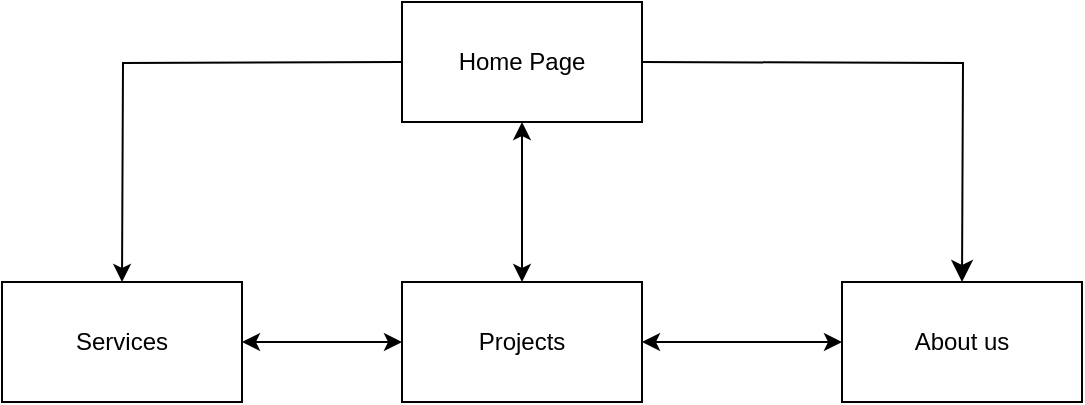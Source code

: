 <mxfile>
    <diagram id="ensnbk8HrtadMiucrn4x" name="Page-1">
        <mxGraphModel dx="1387" dy="832" grid="1" gridSize="10" guides="1" tooltips="1" connect="1" arrows="1" fold="1" page="1" pageScale="1" pageWidth="850" pageHeight="1100" math="0" shadow="0">
            <root>
                <mxCell id="0"/>
                <mxCell id="1" parent="0"/>
                <mxCell id="2" value="Home Page" style="rounded=0;whiteSpace=wrap;html=1;" parent="1" vertex="1">
                    <mxGeometry x="350" y="70" width="120" height="60" as="geometry"/>
                </mxCell>
                <mxCell id="5" value="Projects" style="rounded=0;whiteSpace=wrap;html=1;" parent="1" vertex="1">
                    <mxGeometry x="350" y="210" width="120" height="60" as="geometry"/>
                </mxCell>
                <mxCell id="11" value="" style="endArrow=classic;html=1;rounded=0;endSize=8;startSize=8;edgeStyle=orthogonalEdgeStyle;" parent="1" edge="1">
                    <mxGeometry width="50" height="50" relative="1" as="geometry">
                        <mxPoint x="470" y="100" as="sourcePoint"/>
                        <mxPoint x="630" y="210" as="targetPoint"/>
                    </mxGeometry>
                </mxCell>
                <mxCell id="12" value="About us" style="rounded=0;whiteSpace=wrap;html=1;" parent="1" vertex="1">
                    <mxGeometry x="570" y="210" width="120" height="60" as="geometry"/>
                </mxCell>
                <mxCell id="13" value="Services" style="rounded=0;whiteSpace=wrap;html=1;" parent="1" vertex="1">
                    <mxGeometry x="150" y="210" width="120" height="60" as="geometry"/>
                </mxCell>
                <mxCell id="14" value="" style="endArrow=classic;html=1;rounded=0;edgeStyle=orthogonalEdgeStyle;" parent="1" edge="1">
                    <mxGeometry width="50" height="50" relative="1" as="geometry">
                        <mxPoint x="350" y="100" as="sourcePoint"/>
                        <mxPoint x="210" y="210" as="targetPoint"/>
                    </mxGeometry>
                </mxCell>
                <mxCell id="17" value="" style="endArrow=classic;startArrow=classic;html=1;entryX=0.5;entryY=1;entryDx=0;entryDy=0;" parent="1" target="2" edge="1">
                    <mxGeometry width="50" height="50" relative="1" as="geometry">
                        <mxPoint x="410" y="210" as="sourcePoint"/>
                        <mxPoint x="460" y="160" as="targetPoint"/>
                        <Array as="points"/>
                    </mxGeometry>
                </mxCell>
                <mxCell id="19" value="" style="endArrow=classic;startArrow=classic;html=1;exitX=1;exitY=0.5;exitDx=0;exitDy=0;" edge="1" parent="1" source="13">
                    <mxGeometry width="50" height="50" relative="1" as="geometry">
                        <mxPoint x="300" y="290" as="sourcePoint"/>
                        <mxPoint x="350" y="240" as="targetPoint"/>
                    </mxGeometry>
                </mxCell>
                <mxCell id="20" value="" style="endArrow=classic;startArrow=classic;html=1;exitX=1;exitY=0.5;exitDx=0;exitDy=0;entryX=0;entryY=0.5;entryDx=0;entryDy=0;" edge="1" parent="1" source="5" target="12">
                    <mxGeometry width="50" height="50" relative="1" as="geometry">
                        <mxPoint x="480" y="239.5" as="sourcePoint"/>
                        <mxPoint x="560" y="239.5" as="targetPoint"/>
                    </mxGeometry>
                </mxCell>
            </root>
        </mxGraphModel>
    </diagram>
</mxfile>